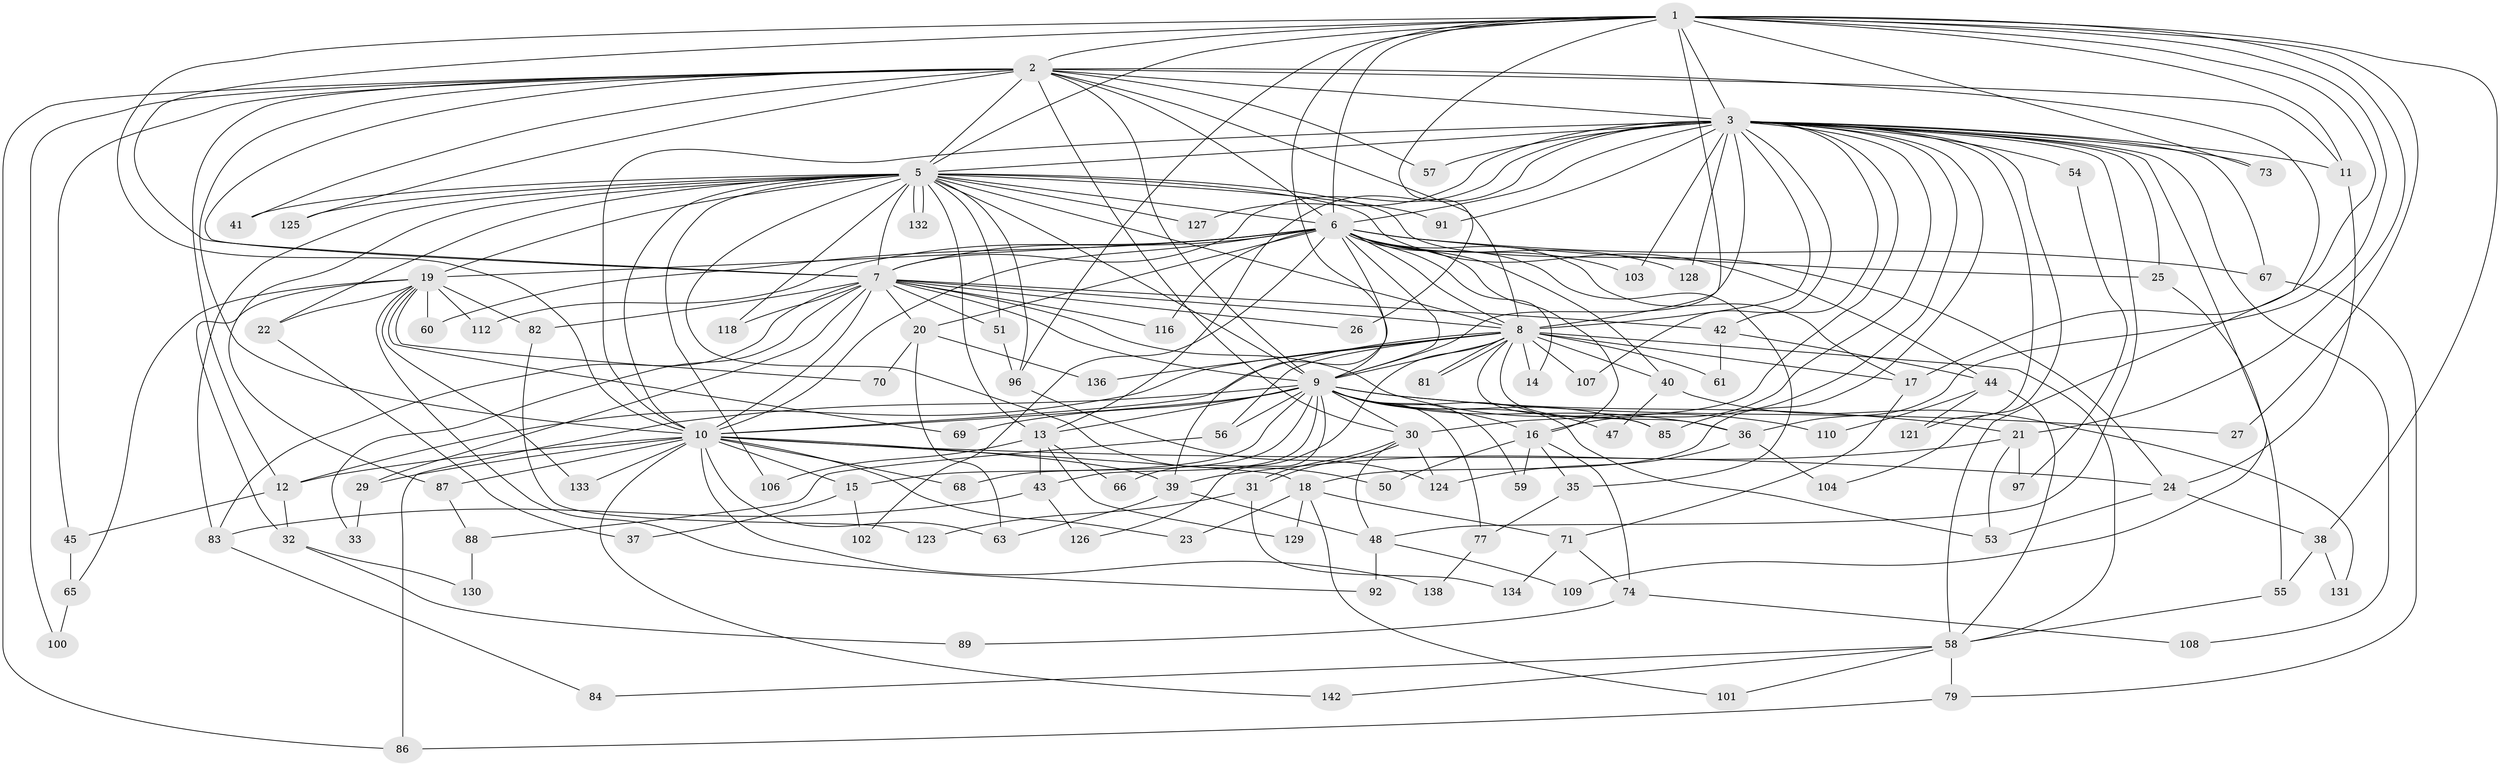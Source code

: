 // original degree distribution, {19: 0.007042253521126761, 20: 0.007042253521126761, 22: 0.014084507042253521, 21: 0.007042253521126761, 26: 0.007042253521126761, 27: 0.007042253521126761, 25: 0.007042253521126761, 29: 0.007042253521126761, 23: 0.007042253521126761, 4: 0.08450704225352113, 5: 0.06338028169014084, 6: 0.014084507042253521, 2: 0.5352112676056338, 7: 0.02112676056338028, 14: 0.007042253521126761, 3: 0.19718309859154928, 8: 0.007042253521126761}
// Generated by graph-tools (version 1.1) at 2025/11/02/27/25 16:11:06]
// undirected, 109 vertices, 254 edges
graph export_dot {
graph [start="1"]
  node [color=gray90,style=filled];
  1 [super="+28"];
  2 [super="+64"];
  3 [super="+4"];
  5 [super="+78"];
  6 [super="+80"];
  7 [super="+72"];
  8 [super="+62"];
  9 [super="+137"];
  10 [super="+111"];
  11 [super="+98"];
  12 [super="+49"];
  13 [super="+46"];
  14;
  15 [super="+34"];
  16 [super="+52"];
  17 [super="+76"];
  18 [super="+140"];
  19 [super="+135"];
  20;
  21 [super="+93"];
  22;
  23;
  24 [super="+115"];
  25;
  26;
  27;
  29;
  30 [super="+119"];
  31;
  32;
  33;
  35;
  36 [super="+120"];
  37;
  38;
  39;
  40;
  41;
  42;
  43 [super="+113"];
  44 [super="+99"];
  45;
  47;
  48 [super="+114"];
  50;
  51;
  53 [super="+139"];
  54;
  55;
  56;
  57;
  58 [super="+122"];
  59;
  60;
  61;
  63 [super="+75"];
  65;
  66;
  67;
  68;
  69;
  70;
  71;
  73;
  74;
  77;
  79;
  81;
  82;
  83 [super="+94"];
  84;
  85 [super="+95"];
  86 [super="+90"];
  87;
  88;
  89;
  91;
  92;
  96 [super="+105"];
  97;
  100;
  101;
  102;
  103;
  104;
  106;
  107;
  108;
  109;
  110;
  112 [super="+117"];
  116;
  118;
  121;
  123;
  124 [super="+141"];
  125;
  126;
  127;
  128;
  129;
  130;
  131;
  132;
  133;
  134;
  136;
  138;
  142;
  1 -- 2;
  1 -- 3 [weight=3];
  1 -- 5;
  1 -- 6 [weight=2];
  1 -- 7;
  1 -- 8;
  1 -- 9;
  1 -- 10;
  1 -- 17;
  1 -- 21;
  1 -- 26;
  1 -- 27;
  1 -- 38;
  1 -- 73;
  1 -- 96;
  1 -- 11;
  1 -- 36;
  2 -- 3 [weight=2];
  2 -- 5;
  2 -- 6;
  2 -- 7;
  2 -- 8 [weight=2];
  2 -- 9;
  2 -- 10;
  2 -- 11;
  2 -- 12;
  2 -- 30;
  2 -- 41;
  2 -- 45;
  2 -- 57;
  2 -- 86;
  2 -- 100;
  2 -- 125;
  2 -- 58;
  3 -- 5 [weight=2];
  3 -- 6 [weight=2];
  3 -- 7 [weight=2];
  3 -- 8 [weight=3];
  3 -- 9 [weight=2];
  3 -- 10 [weight=2];
  3 -- 11;
  3 -- 13;
  3 -- 18;
  3 -- 42;
  3 -- 54 [weight=2];
  3 -- 73;
  3 -- 103;
  3 -- 104;
  3 -- 108;
  3 -- 109;
  3 -- 127;
  3 -- 128;
  3 -- 67;
  3 -- 25;
  3 -- 91;
  3 -- 30;
  3 -- 57;
  3 -- 107;
  3 -- 121;
  3 -- 85;
  3 -- 48;
  3 -- 16;
  5 -- 6;
  5 -- 7;
  5 -- 8;
  5 -- 9 [weight=2];
  5 -- 10;
  5 -- 19 [weight=3];
  5 -- 22;
  5 -- 41;
  5 -- 44;
  5 -- 50;
  5 -- 51;
  5 -- 87;
  5 -- 91;
  5 -- 96;
  5 -- 106;
  5 -- 127;
  5 -- 132;
  5 -- 132;
  5 -- 83 [weight=2];
  5 -- 118;
  5 -- 125;
  5 -- 24;
  5 -- 13;
  6 -- 7;
  6 -- 8;
  6 -- 9;
  6 -- 10;
  6 -- 14;
  6 -- 16;
  6 -- 17;
  6 -- 19;
  6 -- 20;
  6 -- 25;
  6 -- 35;
  6 -- 39;
  6 -- 40;
  6 -- 60;
  6 -- 67;
  6 -- 102;
  6 -- 103;
  6 -- 112 [weight=2];
  6 -- 116;
  6 -- 128;
  7 -- 8;
  7 -- 9;
  7 -- 10 [weight=2];
  7 -- 20;
  7 -- 26;
  7 -- 29;
  7 -- 33;
  7 -- 42;
  7 -- 51 [weight=2];
  7 -- 82;
  7 -- 83;
  7 -- 110;
  7 -- 116;
  7 -- 118;
  8 -- 9;
  8 -- 10;
  8 -- 14;
  8 -- 40;
  8 -- 56;
  8 -- 58;
  8 -- 61;
  8 -- 66;
  8 -- 81;
  8 -- 81;
  8 -- 85;
  8 -- 107;
  8 -- 136;
  8 -- 12;
  8 -- 36;
  8 -- 17;
  9 -- 10;
  9 -- 13;
  9 -- 15 [weight=2];
  9 -- 16;
  9 -- 21;
  9 -- 27;
  9 -- 36;
  9 -- 43;
  9 -- 47;
  9 -- 53;
  9 -- 56;
  9 -- 59;
  9 -- 68;
  9 -- 69;
  9 -- 77;
  9 -- 85;
  9 -- 86;
  9 -- 126;
  9 -- 30;
  10 -- 12;
  10 -- 15;
  10 -- 18 [weight=2];
  10 -- 23;
  10 -- 24;
  10 -- 29;
  10 -- 39;
  10 -- 63;
  10 -- 68;
  10 -- 87;
  10 -- 138;
  10 -- 142;
  10 -- 133;
  11 -- 24;
  12 -- 32;
  12 -- 45;
  13 -- 43;
  13 -- 66;
  13 -- 106;
  13 -- 129;
  15 -- 37;
  15 -- 102;
  16 -- 35;
  16 -- 50;
  16 -- 59;
  16 -- 74;
  17 -- 71;
  18 -- 23;
  18 -- 71;
  18 -- 101;
  18 -- 129;
  19 -- 22;
  19 -- 32;
  19 -- 60;
  19 -- 65;
  19 -- 69;
  19 -- 70;
  19 -- 82;
  19 -- 92;
  19 -- 112;
  19 -- 133;
  20 -- 70;
  20 -- 136;
  20 -- 63;
  21 -- 53;
  21 -- 97;
  21 -- 39;
  22 -- 37;
  24 -- 38;
  24 -- 53;
  25 -- 55;
  29 -- 33;
  30 -- 31;
  30 -- 31;
  30 -- 48;
  30 -- 124;
  31 -- 123;
  31 -- 134;
  32 -- 89;
  32 -- 130;
  35 -- 77;
  36 -- 104;
  36 -- 124;
  38 -- 55;
  38 -- 131;
  39 -- 48;
  39 -- 63;
  40 -- 47;
  40 -- 131;
  42 -- 44;
  42 -- 61;
  43 -- 83;
  43 -- 126;
  44 -- 110;
  44 -- 121;
  44 -- 58;
  45 -- 65;
  48 -- 92;
  48 -- 109;
  51 -- 96;
  54 -- 97;
  55 -- 58;
  56 -- 88;
  58 -- 79;
  58 -- 84;
  58 -- 101;
  58 -- 142;
  65 -- 100;
  67 -- 79;
  71 -- 74;
  71 -- 134;
  74 -- 89;
  74 -- 108;
  77 -- 138;
  79 -- 86;
  82 -- 123;
  83 -- 84;
  87 -- 88;
  88 -- 130;
  96 -- 124;
}
